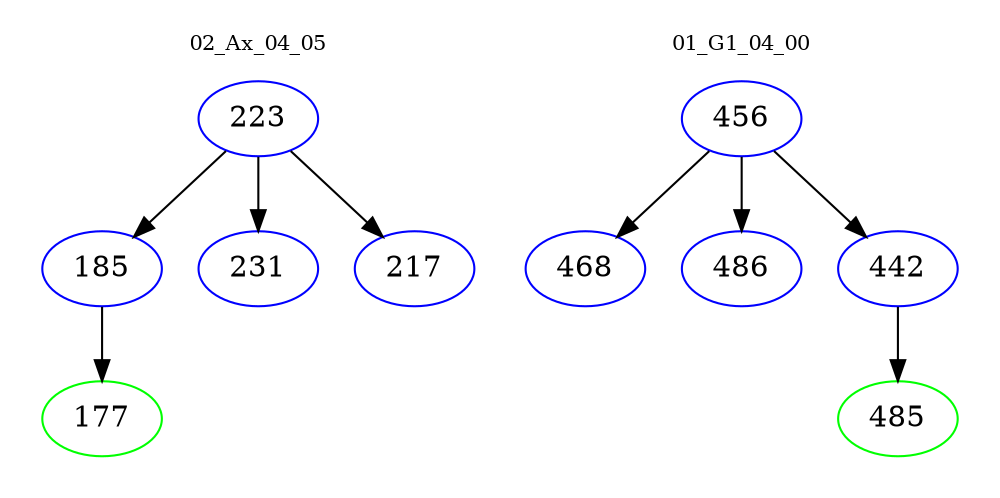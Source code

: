 digraph{
subgraph cluster_0 {
color = white
label = "02_Ax_04_05";
fontsize=10;
T0_223 [label="223", color="blue"]
T0_223 -> T0_185 [color="black"]
T0_185 [label="185", color="blue"]
T0_185 -> T0_177 [color="black"]
T0_177 [label="177", color="green"]
T0_223 -> T0_231 [color="black"]
T0_231 [label="231", color="blue"]
T0_223 -> T0_217 [color="black"]
T0_217 [label="217", color="blue"]
}
subgraph cluster_1 {
color = white
label = "01_G1_04_00";
fontsize=10;
T1_456 [label="456", color="blue"]
T1_456 -> T1_468 [color="black"]
T1_468 [label="468", color="blue"]
T1_456 -> T1_486 [color="black"]
T1_486 [label="486", color="blue"]
T1_456 -> T1_442 [color="black"]
T1_442 [label="442", color="blue"]
T1_442 -> T1_485 [color="black"]
T1_485 [label="485", color="green"]
}
}

